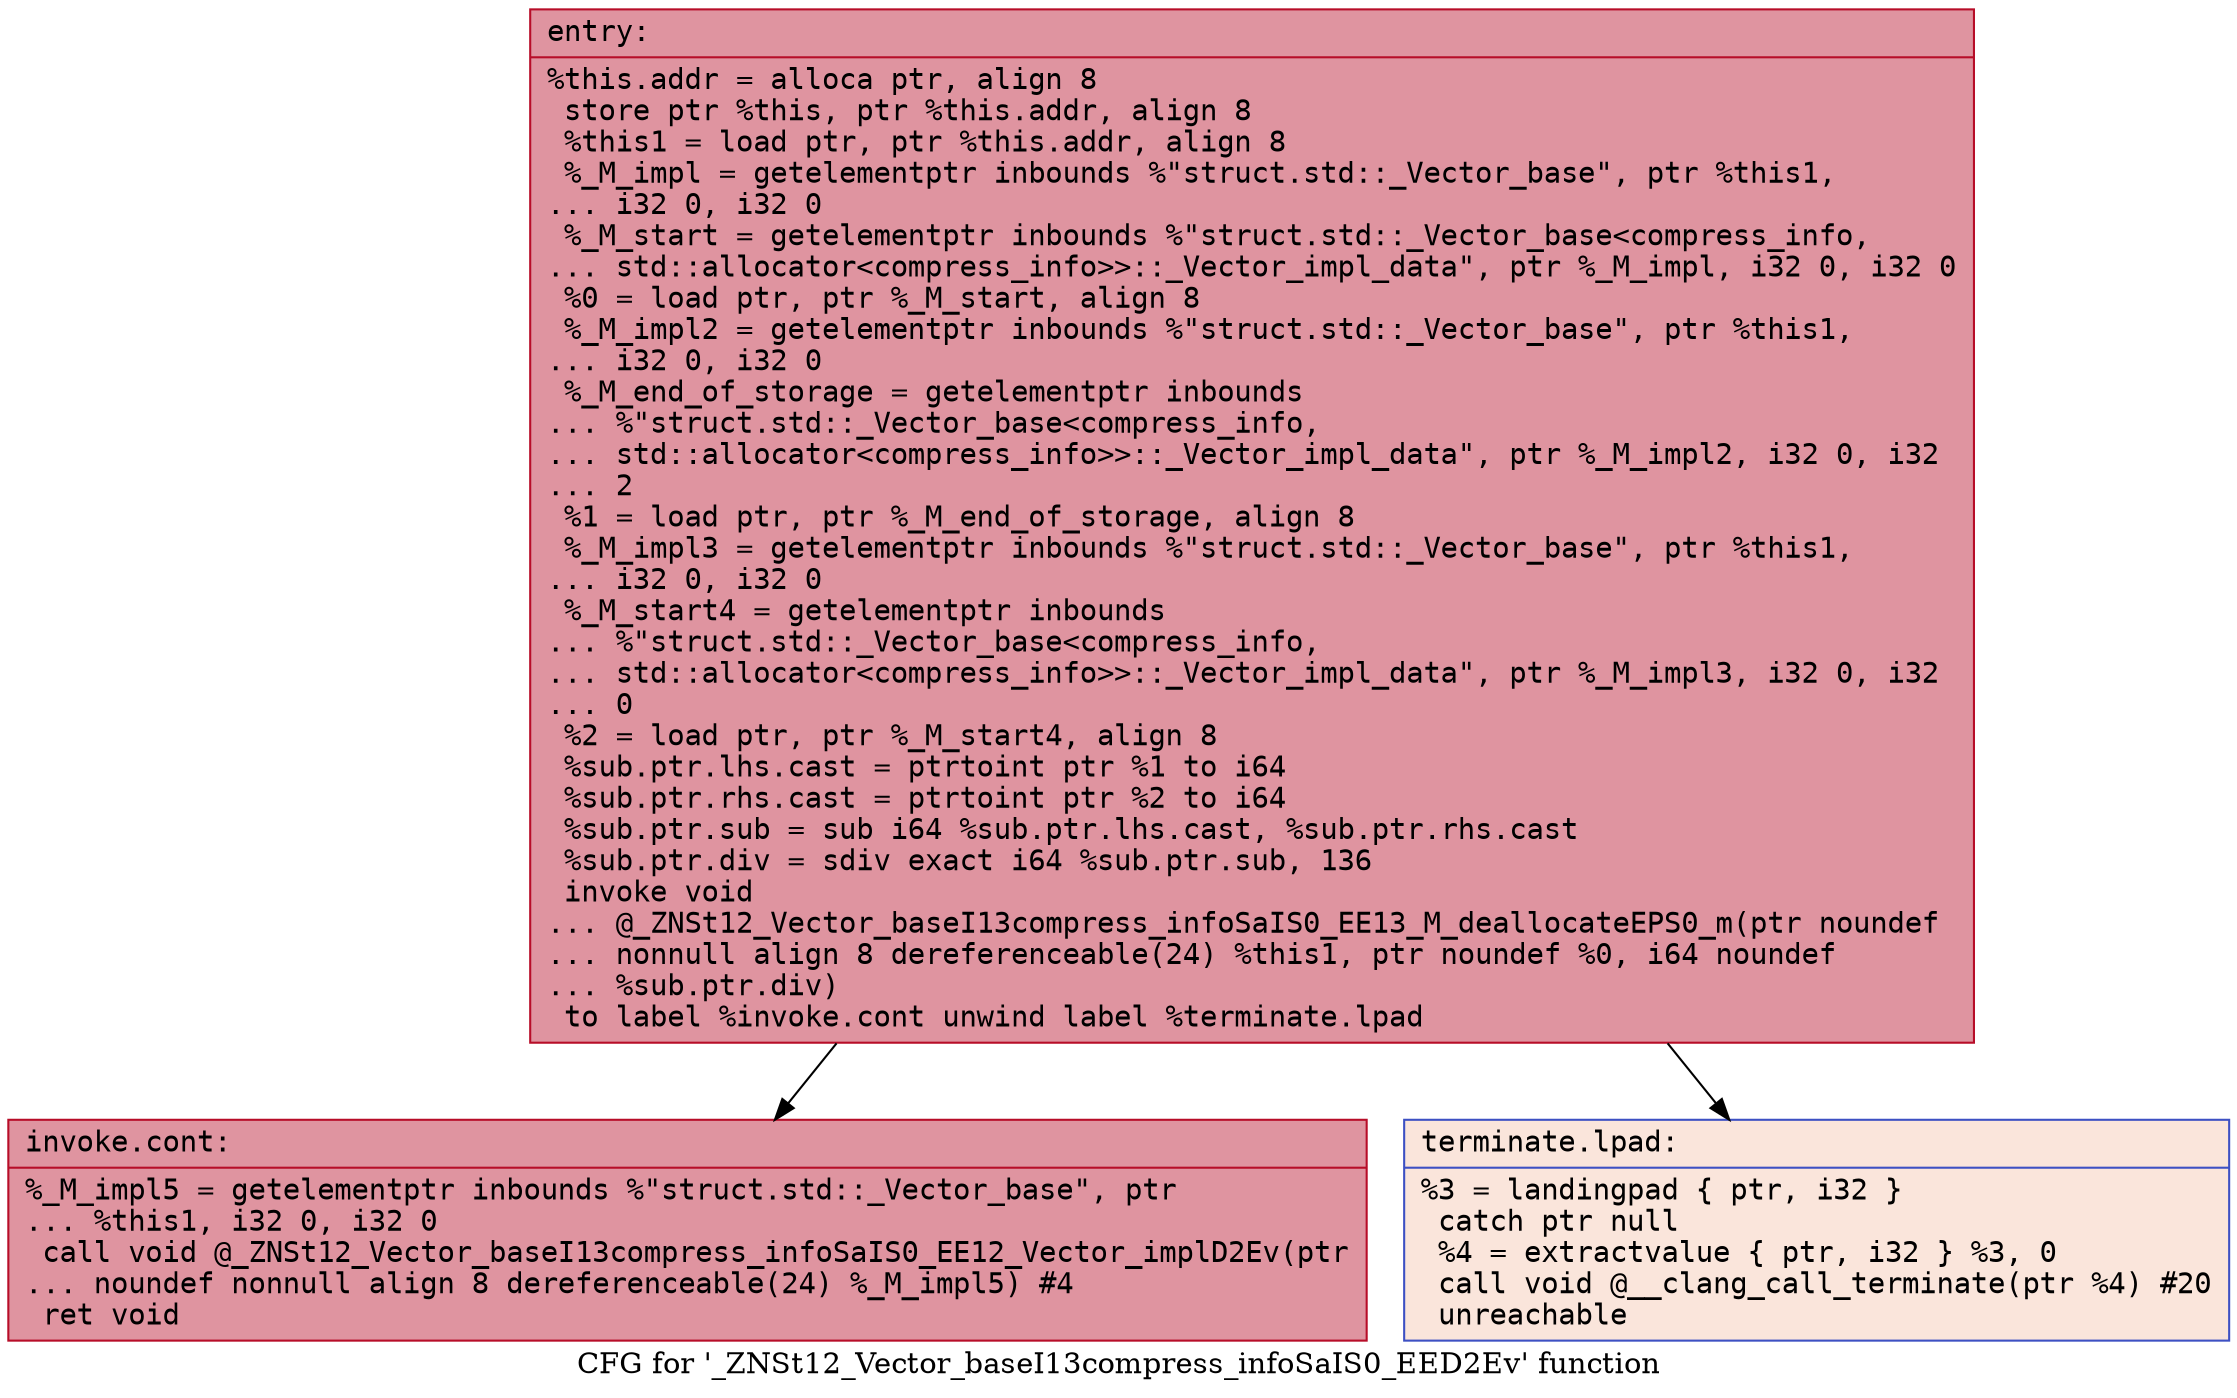 digraph "CFG for '_ZNSt12_Vector_baseI13compress_infoSaIS0_EED2Ev' function" {
	label="CFG for '_ZNSt12_Vector_baseI13compress_infoSaIS0_EED2Ev' function";

	Node0x5651cd858520 [shape=record,color="#b70d28ff", style=filled, fillcolor="#b70d2870" fontname="Courier",label="{entry:\l|  %this.addr = alloca ptr, align 8\l  store ptr %this, ptr %this.addr, align 8\l  %this1 = load ptr, ptr %this.addr, align 8\l  %_M_impl = getelementptr inbounds %\"struct.std::_Vector_base\", ptr %this1,\l... i32 0, i32 0\l  %_M_start = getelementptr inbounds %\"struct.std::_Vector_base\<compress_info,\l... std::allocator\<compress_info\>\>::_Vector_impl_data\", ptr %_M_impl, i32 0, i32 0\l  %0 = load ptr, ptr %_M_start, align 8\l  %_M_impl2 = getelementptr inbounds %\"struct.std::_Vector_base\", ptr %this1,\l... i32 0, i32 0\l  %_M_end_of_storage = getelementptr inbounds\l... %\"struct.std::_Vector_base\<compress_info,\l... std::allocator\<compress_info\>\>::_Vector_impl_data\", ptr %_M_impl2, i32 0, i32\l... 2\l  %1 = load ptr, ptr %_M_end_of_storage, align 8\l  %_M_impl3 = getelementptr inbounds %\"struct.std::_Vector_base\", ptr %this1,\l... i32 0, i32 0\l  %_M_start4 = getelementptr inbounds\l... %\"struct.std::_Vector_base\<compress_info,\l... std::allocator\<compress_info\>\>::_Vector_impl_data\", ptr %_M_impl3, i32 0, i32\l... 0\l  %2 = load ptr, ptr %_M_start4, align 8\l  %sub.ptr.lhs.cast = ptrtoint ptr %1 to i64\l  %sub.ptr.rhs.cast = ptrtoint ptr %2 to i64\l  %sub.ptr.sub = sub i64 %sub.ptr.lhs.cast, %sub.ptr.rhs.cast\l  %sub.ptr.div = sdiv exact i64 %sub.ptr.sub, 136\l  invoke void\l... @_ZNSt12_Vector_baseI13compress_infoSaIS0_EE13_M_deallocateEPS0_m(ptr noundef\l... nonnull align 8 dereferenceable(24) %this1, ptr noundef %0, i64 noundef\l... %sub.ptr.div)\l          to label %invoke.cont unwind label %terminate.lpad\l}"];
	Node0x5651cd858520 -> Node0x5651cd8592e0[tooltip="entry -> invoke.cont\nProbability 100.00%" ];
	Node0x5651cd858520 -> Node0x5651cd859360[tooltip="entry -> terminate.lpad\nProbability 0.00%" ];
	Node0x5651cd8592e0 [shape=record,color="#b70d28ff", style=filled, fillcolor="#b70d2870" fontname="Courier",label="{invoke.cont:\l|  %_M_impl5 = getelementptr inbounds %\"struct.std::_Vector_base\", ptr\l... %this1, i32 0, i32 0\l  call void @_ZNSt12_Vector_baseI13compress_infoSaIS0_EE12_Vector_implD2Ev(ptr\l... noundef nonnull align 8 dereferenceable(24) %_M_impl5) #4\l  ret void\l}"];
	Node0x5651cd859360 [shape=record,color="#3d50c3ff", style=filled, fillcolor="#f4c5ad70" fontname="Courier",label="{terminate.lpad:\l|  %3 = landingpad \{ ptr, i32 \}\l          catch ptr null\l  %4 = extractvalue \{ ptr, i32 \} %3, 0\l  call void @__clang_call_terminate(ptr %4) #20\l  unreachable\l}"];
}
